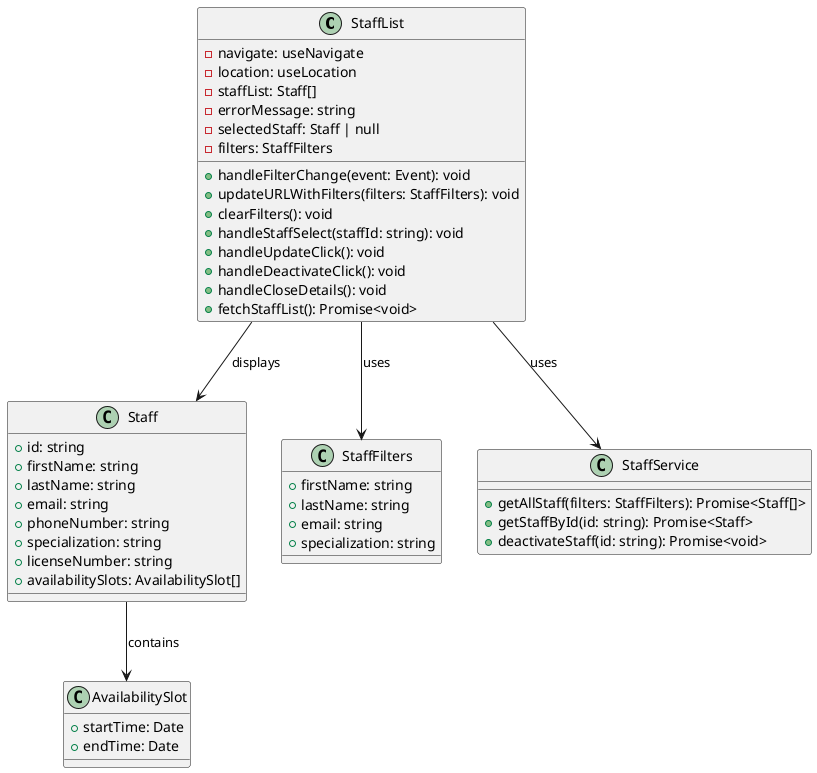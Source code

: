 @startuml StaffList Class Diagram

class StaffList {
  - navigate: useNavigate
  - location: useLocation
  - staffList: Staff[]
  - errorMessage: string
  - selectedStaff: Staff | null
  - filters: StaffFilters
  
  + handleFilterChange(event: Event): void
  + updateURLWithFilters(filters: StaffFilters): void
  + clearFilters(): void
  + handleStaffSelect(staffId: string): void
  + handleUpdateClick(): void
  + handleDeactivateClick(): void
  + handleCloseDetails(): void
  + fetchStaffList(): Promise<void>
}

class Staff {
  + id: string
  + firstName: string
  + lastName: string
  + email: string
  + phoneNumber: string
  + specialization: string
  + licenseNumber: string
  + availabilitySlots: AvailabilitySlot[]
}

class StaffFilters {
  + firstName: string
  + lastName: string
  + email: string
  + specialization: string
}

class AvailabilitySlot {
  + startTime: Date
  + endTime: Date
}

class StaffService {
  + getAllStaff(filters: StaffFilters): Promise<Staff[]>
  + getStaffById(id: string): Promise<Staff>
  + deactivateStaff(id: string): Promise<void>
}

StaffList --> Staff: displays
StaffList --> StaffFilters: uses
StaffList --> StaffService: uses
Staff --> AvailabilitySlot: contains

@enduml
